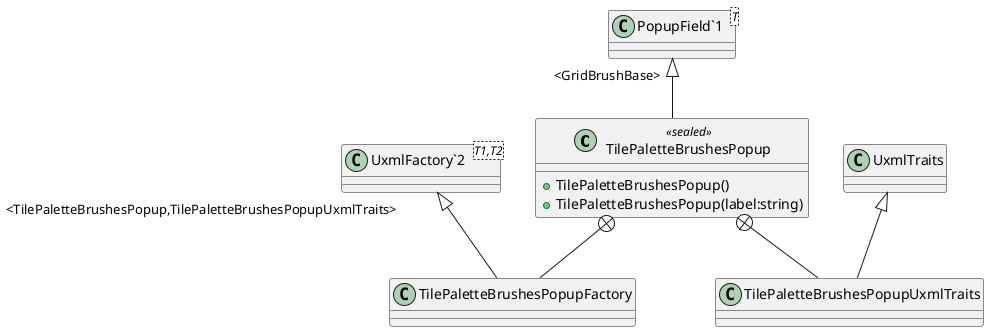 @startuml
class TilePaletteBrushesPopup <<sealed>> {
    + TilePaletteBrushesPopup()
    + TilePaletteBrushesPopup(label:string)
}
class "PopupField`1"<T> {
}
class TilePaletteBrushesPopupFactory {
}
class TilePaletteBrushesPopupUxmlTraits {
}
class "UxmlFactory`2"<T1,T2> {
}
"PopupField`1" "<GridBrushBase>" <|-- TilePaletteBrushesPopup
TilePaletteBrushesPopup +-- TilePaletteBrushesPopupFactory
"UxmlFactory`2" "<TilePaletteBrushesPopup,TilePaletteBrushesPopupUxmlTraits>" <|-- TilePaletteBrushesPopupFactory
TilePaletteBrushesPopup +-- TilePaletteBrushesPopupUxmlTraits
UxmlTraits <|-- TilePaletteBrushesPopupUxmlTraits
@enduml
